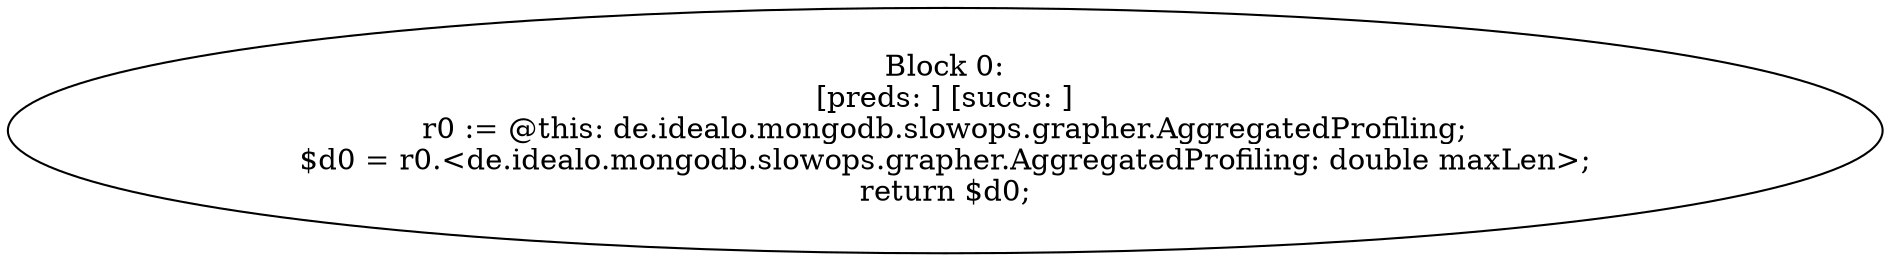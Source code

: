 digraph "unitGraph" {
    "Block 0:
[preds: ] [succs: ]
r0 := @this: de.idealo.mongodb.slowops.grapher.AggregatedProfiling;
$d0 = r0.<de.idealo.mongodb.slowops.grapher.AggregatedProfiling: double maxLen>;
return $d0;
"
}
